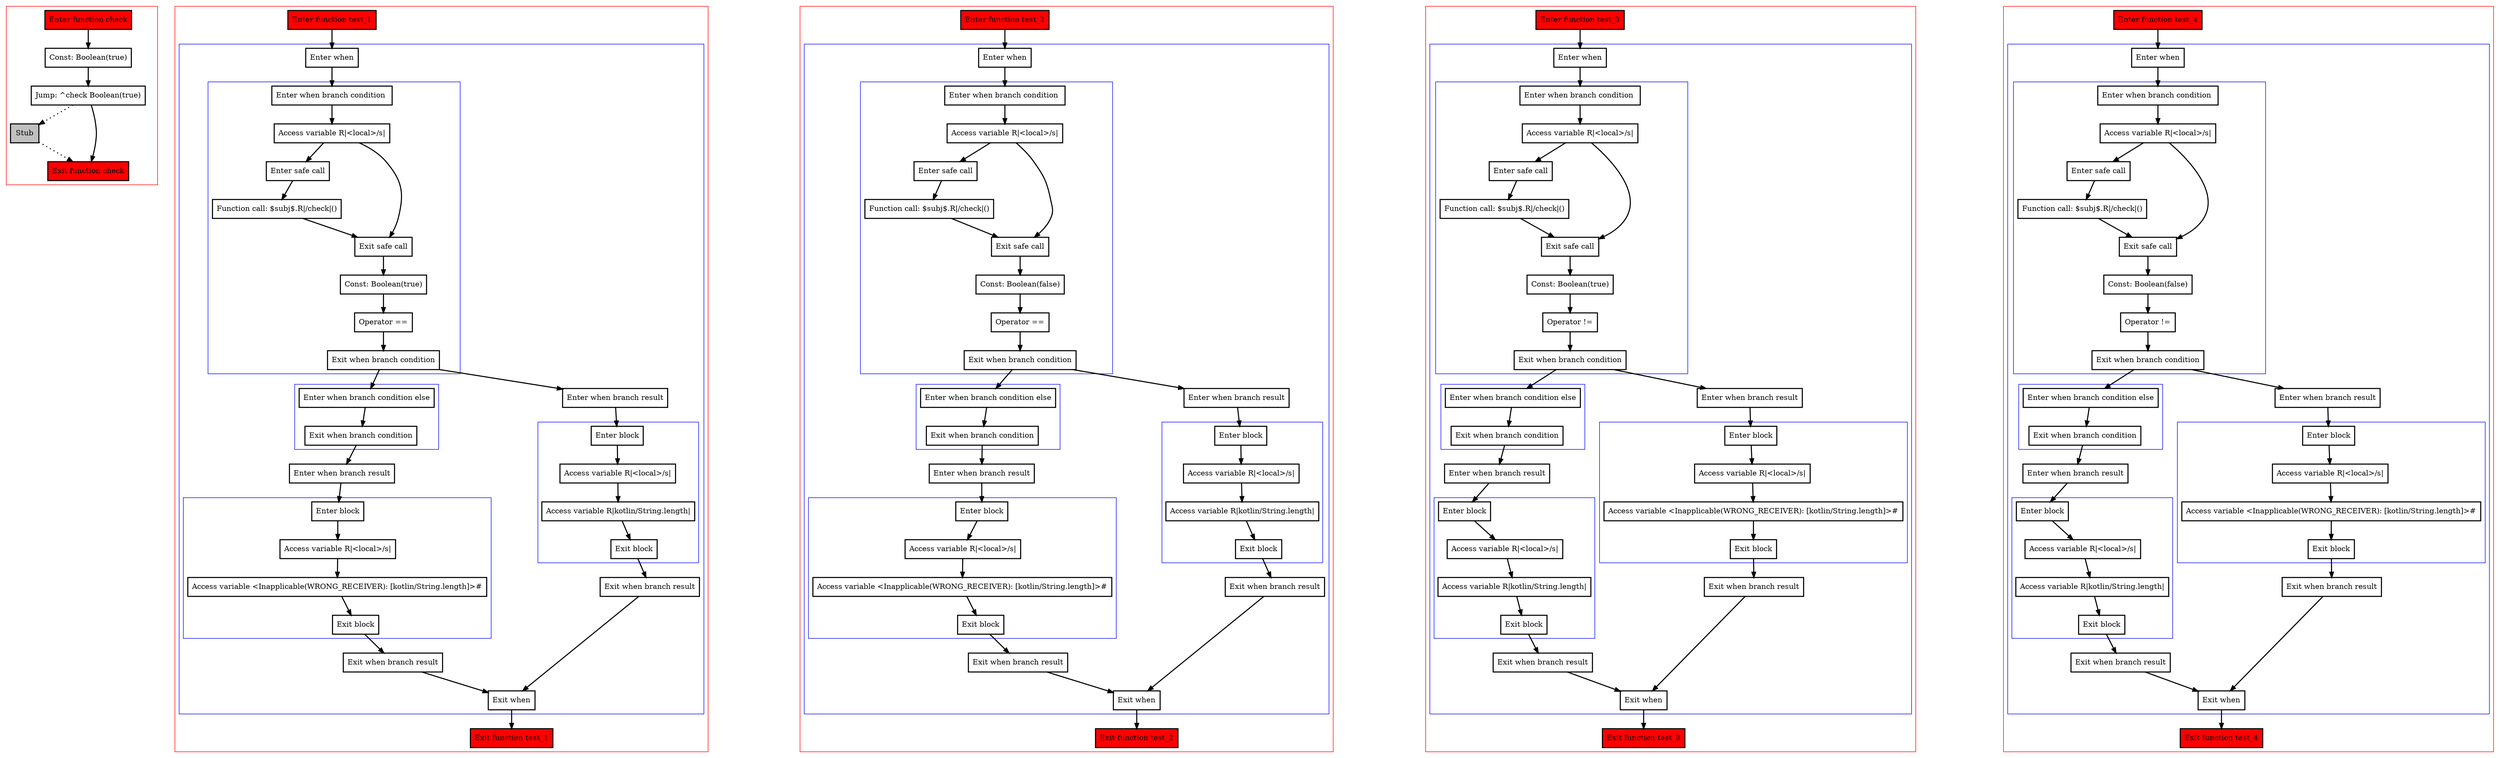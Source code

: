 digraph safeCallAndEqualityToBool_kt {
    graph [nodesep=3]
    node [shape=box penwidth=2]
    edge [penwidth=2]

    subgraph cluster_0 {
        color=red
        0 [label="Enter function check" style="filled" fillcolor=red];
        2 [label="Const: Boolean(true)"];
        3 [label="Jump: ^check Boolean(true)"];
        4 [label="Stub" style="filled" fillcolor=gray];
        1 [label="Exit function check" style="filled" fillcolor=red];
    }
    0 -> {2};
    2 -> {3};
    3 -> {1};
    3 -> {4} [style=dotted];
    4 -> {1} [style=dotted];

    subgraph cluster_1 {
        color=red
        5 [label="Enter function test_1" style="filled" fillcolor=red];
        subgraph cluster_2 {
            color=blue
            7 [label="Enter when"];
            subgraph cluster_3 {
                color=blue
                9 [label="Enter when branch condition "];
                10 [label="Access variable R|<local>/s|"];
                11 [label="Enter safe call"];
                13 [label="Function call: $subj$.R|/check|()"];
                12 [label="Exit safe call"];
                14 [label="Const: Boolean(true)"];
                15 [label="Operator =="];
                16 [label="Exit when branch condition"];
            }
            subgraph cluster_4 {
                color=blue
                23 [label="Enter when branch condition else"];
                24 [label="Exit when branch condition"];
            }
            25 [label="Enter when branch result"];
            subgraph cluster_5 {
                color=blue
                26 [label="Enter block"];
                27 [label="Access variable R|<local>/s|"];
                28 [label="Access variable <Inapplicable(WRONG_RECEIVER): [kotlin/String.length]>#"];
                29 [label="Exit block"];
            }
            30 [label="Exit when branch result"];
            17 [label="Enter when branch result"];
            subgraph cluster_6 {
                color=blue
                18 [label="Enter block"];
                19 [label="Access variable R|<local>/s|"];
                20 [label="Access variable R|kotlin/String.length|"];
                21 [label="Exit block"];
            }
            22 [label="Exit when branch result"];
            8 [label="Exit when"];
        }
        6 [label="Exit function test_1" style="filled" fillcolor=red];
    }
    5 -> {7};
    7 -> {9};
    8 -> {6};
    9 -> {10};
    10 -> {11 12};
    11 -> {13};
    12 -> {14};
    13 -> {12};
    14 -> {15};
    15 -> {16};
    16 -> {17 23};
    17 -> {18};
    18 -> {19};
    19 -> {20};
    20 -> {21};
    21 -> {22};
    22 -> {8};
    23 -> {24};
    24 -> {25};
    25 -> {26};
    26 -> {27};
    27 -> {28};
    28 -> {29};
    29 -> {30};
    30 -> {8};

    subgraph cluster_7 {
        color=red
        31 [label="Enter function test_2" style="filled" fillcolor=red];
        subgraph cluster_8 {
            color=blue
            33 [label="Enter when"];
            subgraph cluster_9 {
                color=blue
                35 [label="Enter when branch condition "];
                36 [label="Access variable R|<local>/s|"];
                37 [label="Enter safe call"];
                39 [label="Function call: $subj$.R|/check|()"];
                38 [label="Exit safe call"];
                40 [label="Const: Boolean(false)"];
                41 [label="Operator =="];
                42 [label="Exit when branch condition"];
            }
            subgraph cluster_10 {
                color=blue
                49 [label="Enter when branch condition else"];
                50 [label="Exit when branch condition"];
            }
            51 [label="Enter when branch result"];
            subgraph cluster_11 {
                color=blue
                52 [label="Enter block"];
                53 [label="Access variable R|<local>/s|"];
                54 [label="Access variable <Inapplicable(WRONG_RECEIVER): [kotlin/String.length]>#"];
                55 [label="Exit block"];
            }
            56 [label="Exit when branch result"];
            43 [label="Enter when branch result"];
            subgraph cluster_12 {
                color=blue
                44 [label="Enter block"];
                45 [label="Access variable R|<local>/s|"];
                46 [label="Access variable R|kotlin/String.length|"];
                47 [label="Exit block"];
            }
            48 [label="Exit when branch result"];
            34 [label="Exit when"];
        }
        32 [label="Exit function test_2" style="filled" fillcolor=red];
    }
    31 -> {33};
    33 -> {35};
    34 -> {32};
    35 -> {36};
    36 -> {37 38};
    37 -> {39};
    38 -> {40};
    39 -> {38};
    40 -> {41};
    41 -> {42};
    42 -> {43 49};
    43 -> {44};
    44 -> {45};
    45 -> {46};
    46 -> {47};
    47 -> {48};
    48 -> {34};
    49 -> {50};
    50 -> {51};
    51 -> {52};
    52 -> {53};
    53 -> {54};
    54 -> {55};
    55 -> {56};
    56 -> {34};

    subgraph cluster_13 {
        color=red
        57 [label="Enter function test_3" style="filled" fillcolor=red];
        subgraph cluster_14 {
            color=blue
            59 [label="Enter when"];
            subgraph cluster_15 {
                color=blue
                61 [label="Enter when branch condition "];
                62 [label="Access variable R|<local>/s|"];
                63 [label="Enter safe call"];
                65 [label="Function call: $subj$.R|/check|()"];
                64 [label="Exit safe call"];
                66 [label="Const: Boolean(true)"];
                67 [label="Operator !="];
                68 [label="Exit when branch condition"];
            }
            subgraph cluster_16 {
                color=blue
                75 [label="Enter when branch condition else"];
                76 [label="Exit when branch condition"];
            }
            77 [label="Enter when branch result"];
            subgraph cluster_17 {
                color=blue
                78 [label="Enter block"];
                79 [label="Access variable R|<local>/s|"];
                80 [label="Access variable R|kotlin/String.length|"];
                81 [label="Exit block"];
            }
            82 [label="Exit when branch result"];
            69 [label="Enter when branch result"];
            subgraph cluster_18 {
                color=blue
                70 [label="Enter block"];
                71 [label="Access variable R|<local>/s|"];
                72 [label="Access variable <Inapplicable(WRONG_RECEIVER): [kotlin/String.length]>#"];
                73 [label="Exit block"];
            }
            74 [label="Exit when branch result"];
            60 [label="Exit when"];
        }
        58 [label="Exit function test_3" style="filled" fillcolor=red];
    }
    57 -> {59};
    59 -> {61};
    60 -> {58};
    61 -> {62};
    62 -> {63 64};
    63 -> {65};
    64 -> {66};
    65 -> {64};
    66 -> {67};
    67 -> {68};
    68 -> {69 75};
    69 -> {70};
    70 -> {71};
    71 -> {72};
    72 -> {73};
    73 -> {74};
    74 -> {60};
    75 -> {76};
    76 -> {77};
    77 -> {78};
    78 -> {79};
    79 -> {80};
    80 -> {81};
    81 -> {82};
    82 -> {60};

    subgraph cluster_19 {
        color=red
        83 [label="Enter function test_4" style="filled" fillcolor=red];
        subgraph cluster_20 {
            color=blue
            85 [label="Enter when"];
            subgraph cluster_21 {
                color=blue
                87 [label="Enter when branch condition "];
                88 [label="Access variable R|<local>/s|"];
                89 [label="Enter safe call"];
                91 [label="Function call: $subj$.R|/check|()"];
                90 [label="Exit safe call"];
                92 [label="Const: Boolean(false)"];
                93 [label="Operator !="];
                94 [label="Exit when branch condition"];
            }
            subgraph cluster_22 {
                color=blue
                101 [label="Enter when branch condition else"];
                102 [label="Exit when branch condition"];
            }
            103 [label="Enter when branch result"];
            subgraph cluster_23 {
                color=blue
                104 [label="Enter block"];
                105 [label="Access variable R|<local>/s|"];
                106 [label="Access variable R|kotlin/String.length|"];
                107 [label="Exit block"];
            }
            108 [label="Exit when branch result"];
            95 [label="Enter when branch result"];
            subgraph cluster_24 {
                color=blue
                96 [label="Enter block"];
                97 [label="Access variable R|<local>/s|"];
                98 [label="Access variable <Inapplicable(WRONG_RECEIVER): [kotlin/String.length]>#"];
                99 [label="Exit block"];
            }
            100 [label="Exit when branch result"];
            86 [label="Exit when"];
        }
        84 [label="Exit function test_4" style="filled" fillcolor=red];
    }
    83 -> {85};
    85 -> {87};
    86 -> {84};
    87 -> {88};
    88 -> {89 90};
    89 -> {91};
    90 -> {92};
    91 -> {90};
    92 -> {93};
    93 -> {94};
    94 -> {95 101};
    95 -> {96};
    96 -> {97};
    97 -> {98};
    98 -> {99};
    99 -> {100};
    100 -> {86};
    101 -> {102};
    102 -> {103};
    103 -> {104};
    104 -> {105};
    105 -> {106};
    106 -> {107};
    107 -> {108};
    108 -> {86};

}
